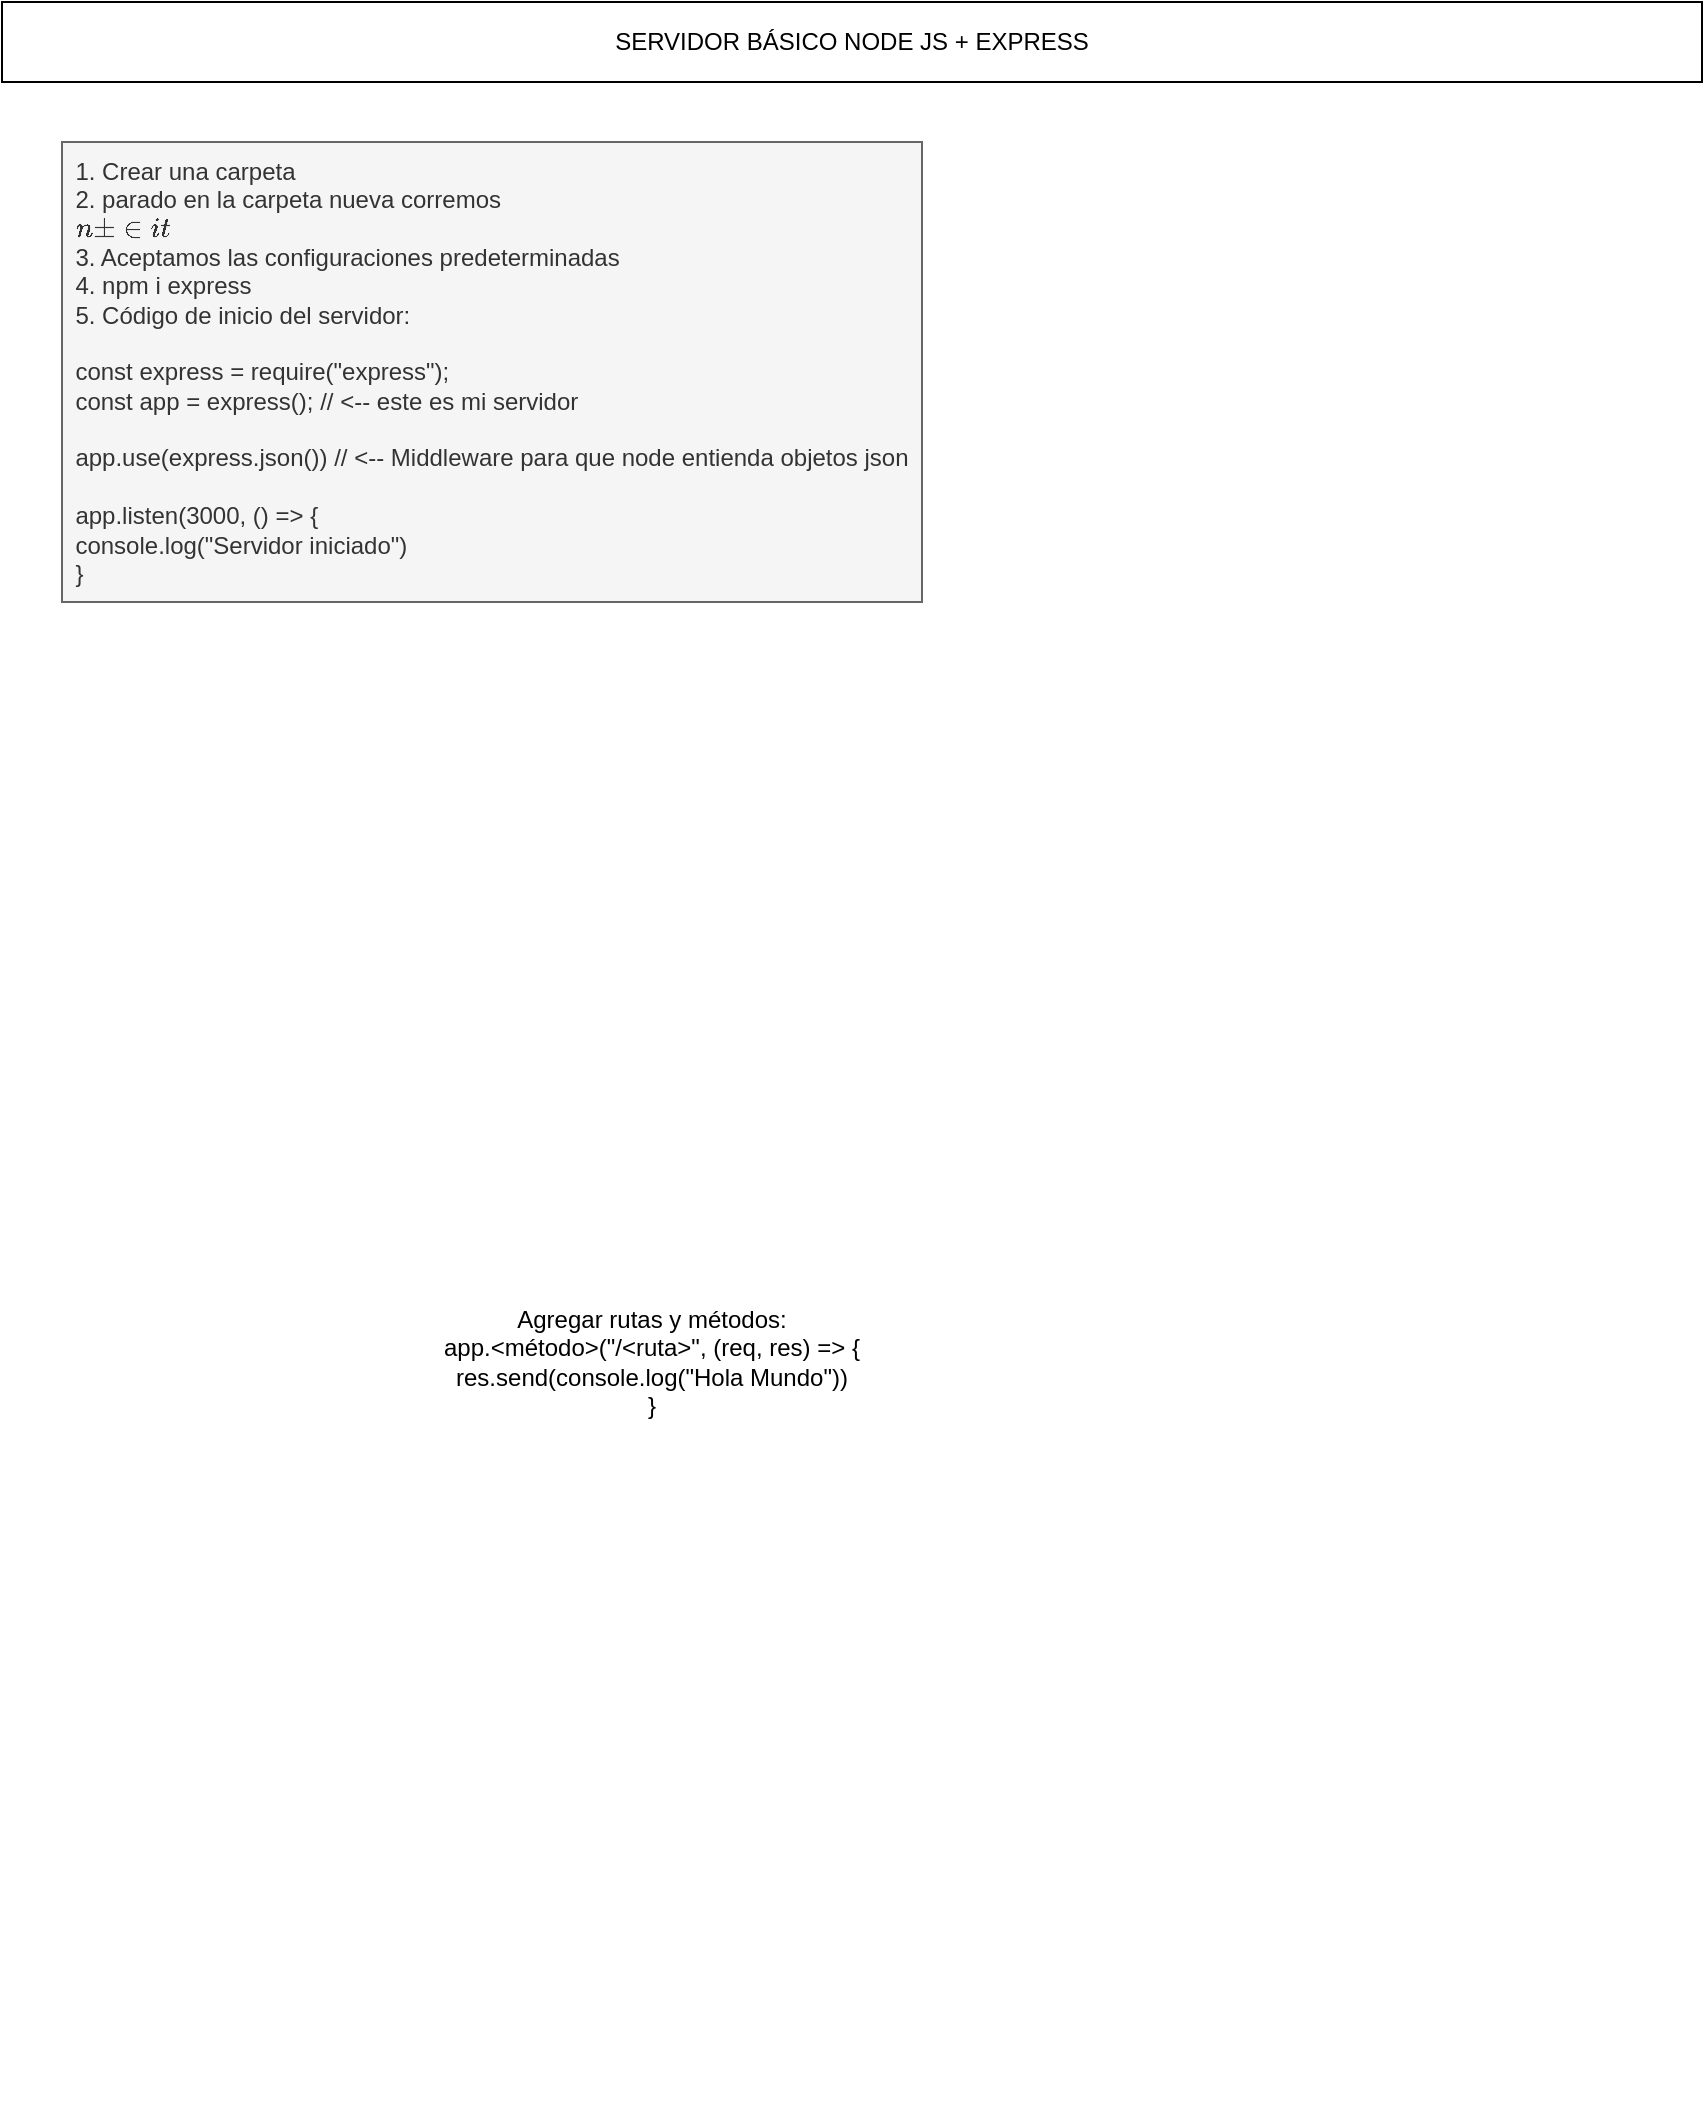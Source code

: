 <mxfile version="13.3.5" type="device"><diagram id="-4R0zOT3AyJS41wWeZfV" name="Page-1"><mxGraphModel dx="385" dy="687" grid="1" gridSize="10" guides="1" tooltips="1" connect="1" arrows="1" fold="1" page="1" pageScale="1" pageWidth="850" pageHeight="1100" math="0" shadow="0"><root><mxCell id="0"/><mxCell id="1" parent="0"/><mxCell id="hmereZdN52V7KFlgII3H-2" value="SERVIDOR BÁSICO NODE JS + EXPRESS" style="rounded=0;whiteSpace=wrap;html=1;" vertex="1" parent="1"><mxGeometry width="850" height="40" as="geometry"/></mxCell><mxCell id="hmereZdN52V7KFlgII3H-4" value="&lt;div style=&quot;text-align: left&quot;&gt;&lt;span&gt;1. Crear una carpeta&lt;/span&gt;&lt;/div&gt;&lt;span&gt;&lt;div style=&quot;text-align: left&quot;&gt;&lt;span&gt;2. parado en la carpeta nueva corremos&lt;/span&gt;&lt;/div&gt;&lt;div style=&quot;text-align: left&quot;&gt;&lt;span&gt;`npm init`&lt;/span&gt;&lt;/div&gt;&lt;div style=&quot;text-align: left&quot;&gt;&lt;span&gt;3. Aceptamos las configuraciones predeterminadas&lt;/span&gt;&lt;/div&gt;&lt;div style=&quot;text-align: left&quot;&gt;&lt;span&gt;4. npm i express&lt;/span&gt;&lt;/div&gt;&lt;div style=&quot;text-align: left&quot;&gt;&lt;span&gt;5. Código de inicio del servidor:&lt;/span&gt;&lt;/div&gt;&lt;div style=&quot;text-align: left&quot;&gt;&lt;br&gt;&lt;/div&gt;&lt;div style=&quot;text-align: left&quot;&gt;&lt;span&gt;const express = require(&quot;express&quot;);&lt;/span&gt;&lt;/div&gt;&lt;div style=&quot;text-align: left&quot;&gt;&lt;span&gt;const app = express(); // &amp;lt;-- este es mi servidor&lt;/span&gt;&lt;/div&gt;&lt;div style=&quot;text-align: left&quot;&gt;&lt;br&gt;&lt;/div&gt;&lt;div style=&quot;text-align: left&quot;&gt;app.use(express.json()) // &amp;lt;-- Middleware para que node entienda objetos json&lt;/div&gt;&lt;div style=&quot;text-align: left&quot;&gt;&lt;br&gt;&lt;/div&gt;&lt;div style=&quot;text-align: left&quot;&gt;&lt;span&gt;app.listen(3000, () =&amp;gt; {&lt;/span&gt;&lt;/div&gt;&lt;div style=&quot;text-align: left&quot;&gt;&lt;span&gt;console.log(&quot;Servidor iniciado&quot;)&lt;/span&gt;&lt;/div&gt;&lt;div style=&quot;text-align: left&quot;&gt;&lt;span&gt;}&lt;/span&gt;&lt;/div&gt;&lt;/span&gt;" style="text;html=1;strokeColor=#666666;fillColor=#f5f5f5;align=center;verticalAlign=middle;whiteSpace=wrap;rounded=0;fontColor=#333333;" vertex="1" parent="1"><mxGeometry x="30" y="70" width="430" height="230" as="geometry"/></mxCell><mxCell id="hmereZdN52V7KFlgII3H-5" value="Agregar rutas y métodos:&lt;br&gt;app.&amp;lt;método&amp;gt;(&quot;/&amp;lt;ruta&amp;gt;&quot;, (req, res) =&amp;gt; {&lt;br&gt;res.send(console.log(&quot;Hola Mundo&quot;))&lt;br&gt;}" style="text;html=1;strokeColor=none;fillColor=none;align=center;verticalAlign=middle;whiteSpace=wrap;rounded=0;" vertex="1" parent="1"><mxGeometry x="30" y="300" width="590" height="760" as="geometry"/></mxCell></root></mxGraphModel></diagram></mxfile>
